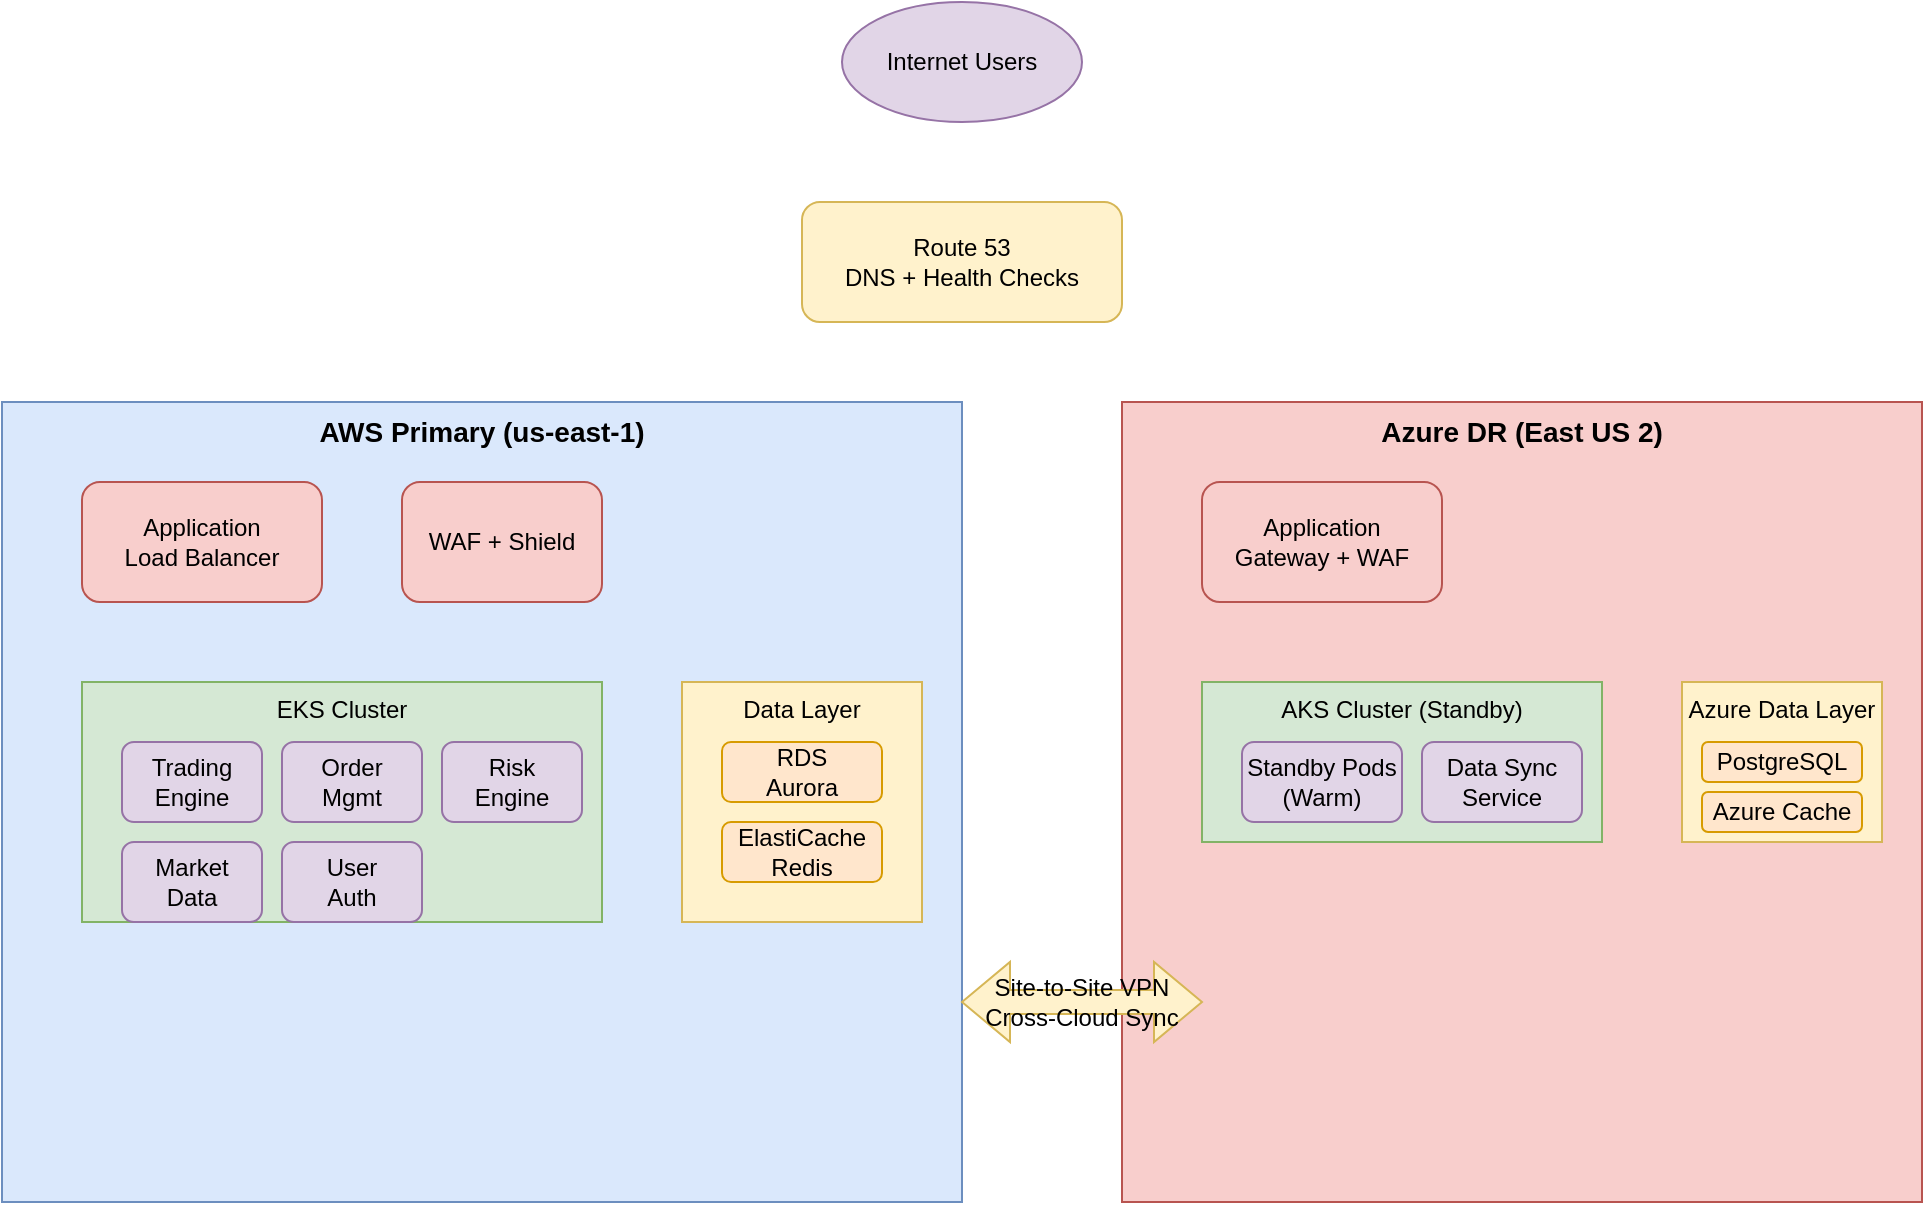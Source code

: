 <mxfile version="22.1.16" type="device">
  <diagram name="Multi-Cloud Architecture" id="multi-cloud-arch">
    <mxGraphModel dx="1422" dy="794" grid="1" gridSize="10" guides="1" tooltips="1" connect="1" arrows="1" fold="1" page="1" pageScale="1" pageWidth="1169" pageHeight="827" math="0" shadow="0">
      <root>
        <mxCell id="0" />
        <mxCell id="1" parent="0" />
        
        <!-- Internet -->
        <mxCell id="internet" value="Internet Users" style="ellipse;whiteSpace=wrap;html=1;fillColor=#e1d5e7;strokeColor=#9673a6;" vertex="1" parent="1">
          <mxGeometry x="500" y="40" width="120" height="60" as="geometry" />
        </mxCell>
        
        <!-- Route 53 -->
        <mxCell id="route53" value="Route 53&#xa;DNS + Health Checks" style="rounded=1;whiteSpace=wrap;html=1;fillColor=#fff2cc;strokeColor=#d6b656;" vertex="1" parent="1">
          <mxGeometry x="480" y="140" width="160" height="60" as="geometry" />
        </mxCell>
        
        <!-- AWS Primary -->
        <mxCell id="aws-region" value="AWS Primary (us-east-1)" style="rounded=0;whiteSpace=wrap;html=1;fillColor=#dae8fc;strokeColor=#6c8ebf;verticalAlign=top;fontSize=14;fontStyle=1;" vertex="1" parent="1">
          <mxGeometry x="80" y="240" width="480" height="400" as="geometry" />
        </mxCell>
        
        <!-- ALB -->
        <mxCell id="alb" value="Application&#xa;Load Balancer" style="rounded=1;whiteSpace=wrap;html=1;fillColor=#f8cecc;strokeColor=#b85450;" vertex="1" parent="1">
          <mxGeometry x="120" y="280" width="120" height="60" as="geometry" />
        </mxCell>
        
        <!-- WAF -->
        <mxCell id="waf" value="WAF + Shield" style="rounded=1;whiteSpace=wrap;html=1;fillColor=#f8cecc;strokeColor=#b85450;" vertex="1" parent="1">
          <mxGeometry x="280" y="280" width="100" height="60" as="geometry" />
        </mxCell>
        
        <!-- EKS Cluster -->
        <mxCell id="eks" value="EKS Cluster" style="rounded=0;whiteSpace=wrap;html=1;fillColor=#d5e8d4;strokeColor=#82b366;verticalAlign=top;" vertex="1" parent="1">
          <mxGeometry x="120" y="380" width="260" height="120" as="geometry" />
        </mxCell>
        
        <!-- Trading Services -->
        <mxCell id="trading-engine" value="Trading&#xa;Engine" style="rounded=1;whiteSpace=wrap;html=1;fillColor=#e1d5e7;strokeColor=#9673a6;" vertex="1" parent="1">
          <mxGeometry x="140" y="410" width="70" height="40" as="geometry" />
        </mxCell>
        
        <mxCell id="order-mgmt" value="Order&#xa;Mgmt" style="rounded=1;whiteSpace=wrap;html=1;fillColor=#e1d5e7;strokeColor=#9673a6;" vertex="1" parent="1">
          <mxGeometry x="220" y="410" width="70" height="40" as="geometry" />
        </mxCell>
        
        <mxCell id="risk-engine" value="Risk&#xa;Engine" style="rounded=1;whiteSpace=wrap;html=1;fillColor=#e1d5e7;strokeColor=#9673a6;" vertex="1" parent="1">
          <mxGeometry x="300" y="410" width="70" height="40" as="geometry" />
        </mxCell>
        
        <mxCell id="market-data" value="Market&#xa;Data" style="rounded=1;whiteSpace=wrap;html=1;fillColor=#e1d5e7;strokeColor=#9673a6;" vertex="1" parent="1">
          <mxGeometry x="140" y="460" width="70" height="40" as="geometry" />
        </mxCell>
        
        <mxCell id="user-auth" value="User&#xa;Auth" style="rounded=1;whiteSpace=wrap;html=1;fillColor=#e1d5e7;strokeColor=#9673a6;" vertex="1" parent="1">
          <mxGeometry x="220" y="460" width="70" height="40" as="geometry" />
        </mxCell>
        
        <!-- Data Layer -->
        <mxCell id="data-layer" value="Data Layer" style="rounded=0;whiteSpace=wrap;html=1;fillColor=#fff2cc;strokeColor=#d6b656;verticalAlign=top;" vertex="1" parent="1">
          <mxGeometry x="420" y="380" width="120" height="120" as="geometry" />
        </mxCell>
        
        <mxCell id="aurora" value="RDS&#xa;Aurora" style="rounded=1;whiteSpace=wrap;html=1;fillColor=#ffe6cc;strokeColor=#d79b00;" vertex="1" parent="1">
          <mxGeometry x="440" y="410" width="80" height="30" as="geometry" />
        </mxCell>
        
        <mxCell id="redis" value="ElastiCache&#xa;Redis" style="rounded=1;whiteSpace=wrap;html=1;fillColor=#ffe6cc;strokeColor=#d79b00;" vertex="1" parent="1">
          <mxGeometry x="440" y="450" width="80" height="30" as="geometry" />
        </mxCell>
        
        <!-- Azure DR -->
        <mxCell id="azure-region" value="Azure DR (East US 2)" style="rounded=0;whiteSpace=wrap;html=1;fillColor=#f8cecc;strokeColor=#b85450;verticalAlign=top;fontSize=14;fontStyle=1;" vertex="1" parent="1">
          <mxGeometry x="640" y="240" width="400" height="400" as="geometry" />
        </mxCell>
        
        <!-- Azure Gateway -->
        <mxCell id="azure-gateway" value="Application&#xa;Gateway + WAF" style="rounded=1;whiteSpace=wrap;html=1;fillColor=#f8cecc;strokeColor=#b85450;" vertex="1" parent="1">
          <mxGeometry x="680" y="280" width="120" height="60" as="geometry" />
        </mxCell>
        
        <!-- AKS Cluster -->
        <mxCell id="aks" value="AKS Cluster (Standby)" style="rounded=0;whiteSpace=wrap;html=1;fillColor=#d5e8d4;strokeColor=#82b366;verticalAlign=top;" vertex="1" parent="1">
          <mxGeometry x="680" y="380" width="200" height="80" as="geometry" />
        </mxCell>
        
        <mxCell id="standby-pods" value="Standby Pods&#xa;(Warm)" style="rounded=1;whiteSpace=wrap;html=1;fillColor=#e1d5e7;strokeColor=#9673a6;" vertex="1" parent="1">
          <mxGeometry x="700" y="410" width="80" height="40" as="geometry" />
        </mxCell>
        
        <mxCell id="sync-service" value="Data Sync&#xa;Service" style="rounded=1;whiteSpace=wrap;html=1;fillColor=#e1d5e7;strokeColor=#9673a6;" vertex="1" parent="1">
          <mxGeometry x="790" y="410" width="80" height="40" as="geometry" />
        </mxCell>
        
        <!-- Azure Data -->
        <mxCell id="azure-data" value="Azure Data Layer" style="rounded=0;whiteSpace=wrap;html=1;fillColor=#fff2cc;strokeColor=#d6b656;verticalAlign=top;" vertex="1" parent="1">
          <mxGeometry x="920" y="380" width="100" height="80" as="geometry" />
        </mxCell>
        
        <mxCell id="postgres" value="PostgreSQL" style="rounded=1;whiteSpace=wrap;html=1;fillColor=#ffe6cc;strokeColor=#d79b00;" vertex="1" parent="1">
          <mxGeometry x="930" y="410" width="80" height="20" as="geometry" />
        </mxCell>
        
        <mxCell id="azure-redis" value="Azure Cache" style="rounded=1;whiteSpace=wrap;html=1;fillColor=#ffe6cc;strokeColor=#d79b00;" vertex="1" parent="1">
          <mxGeometry x="930" y="435" width="80" height="20" as="geometry" />
        </mxCell>
        
        <!-- VPN Connection -->
        <mxCell id="vpn" value="Site-to-Site VPN&#xa;Cross-Cloud Sync" style="shape=doubleArrow;whiteSpace=wrap;html=1;fillColor=#fff2cc;strokeColor=#d6b656;" vertex="1" parent="1">
          <mxGeometry x="560" y="520" width="120" height="40" as="geometry" />
        </mxCell>
        
      </root>
    </mxGraphModel>
  </diagram>
</mxfile>
